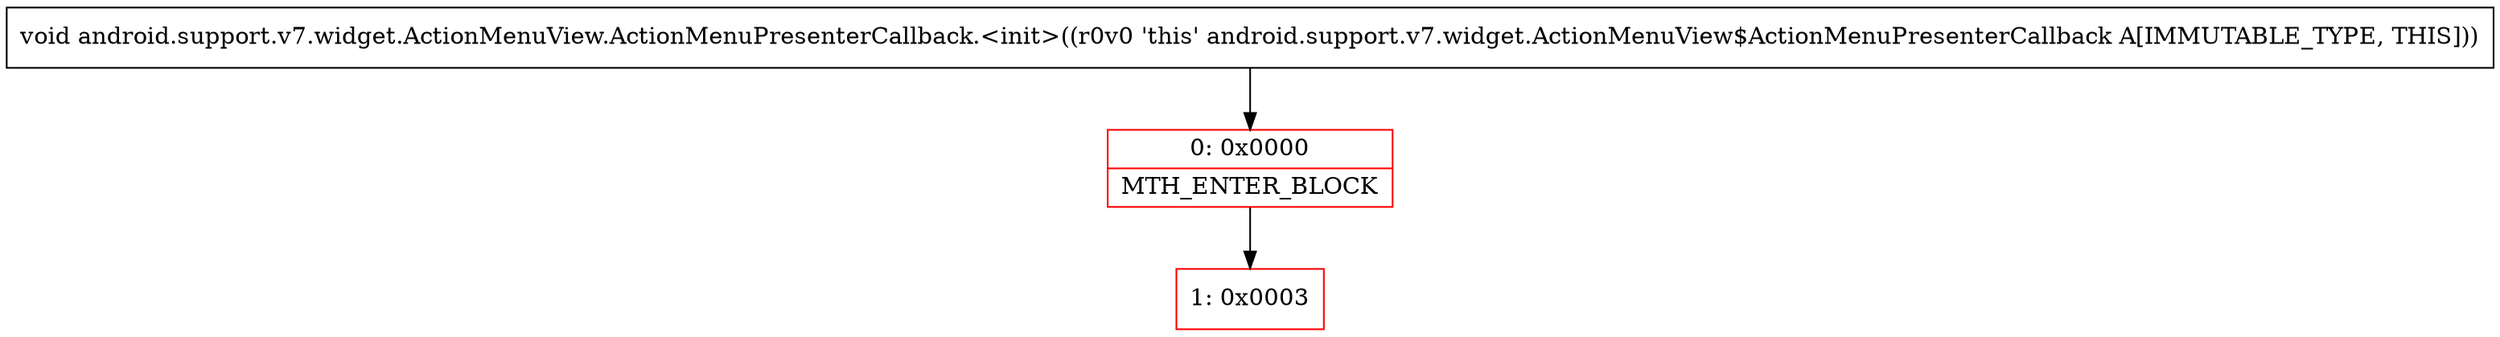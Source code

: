 digraph "CFG forandroid.support.v7.widget.ActionMenuView.ActionMenuPresenterCallback.\<init\>()V" {
subgraph cluster_Region_586604293 {
label = "R(0)";
node [shape=record,color=blue];
}
Node_0 [shape=record,color=red,label="{0\:\ 0x0000|MTH_ENTER_BLOCK\l}"];
Node_1 [shape=record,color=red,label="{1\:\ 0x0003}"];
MethodNode[shape=record,label="{void android.support.v7.widget.ActionMenuView.ActionMenuPresenterCallback.\<init\>((r0v0 'this' android.support.v7.widget.ActionMenuView$ActionMenuPresenterCallback A[IMMUTABLE_TYPE, THIS])) }"];
MethodNode -> Node_0;
Node_0 -> Node_1;
}

